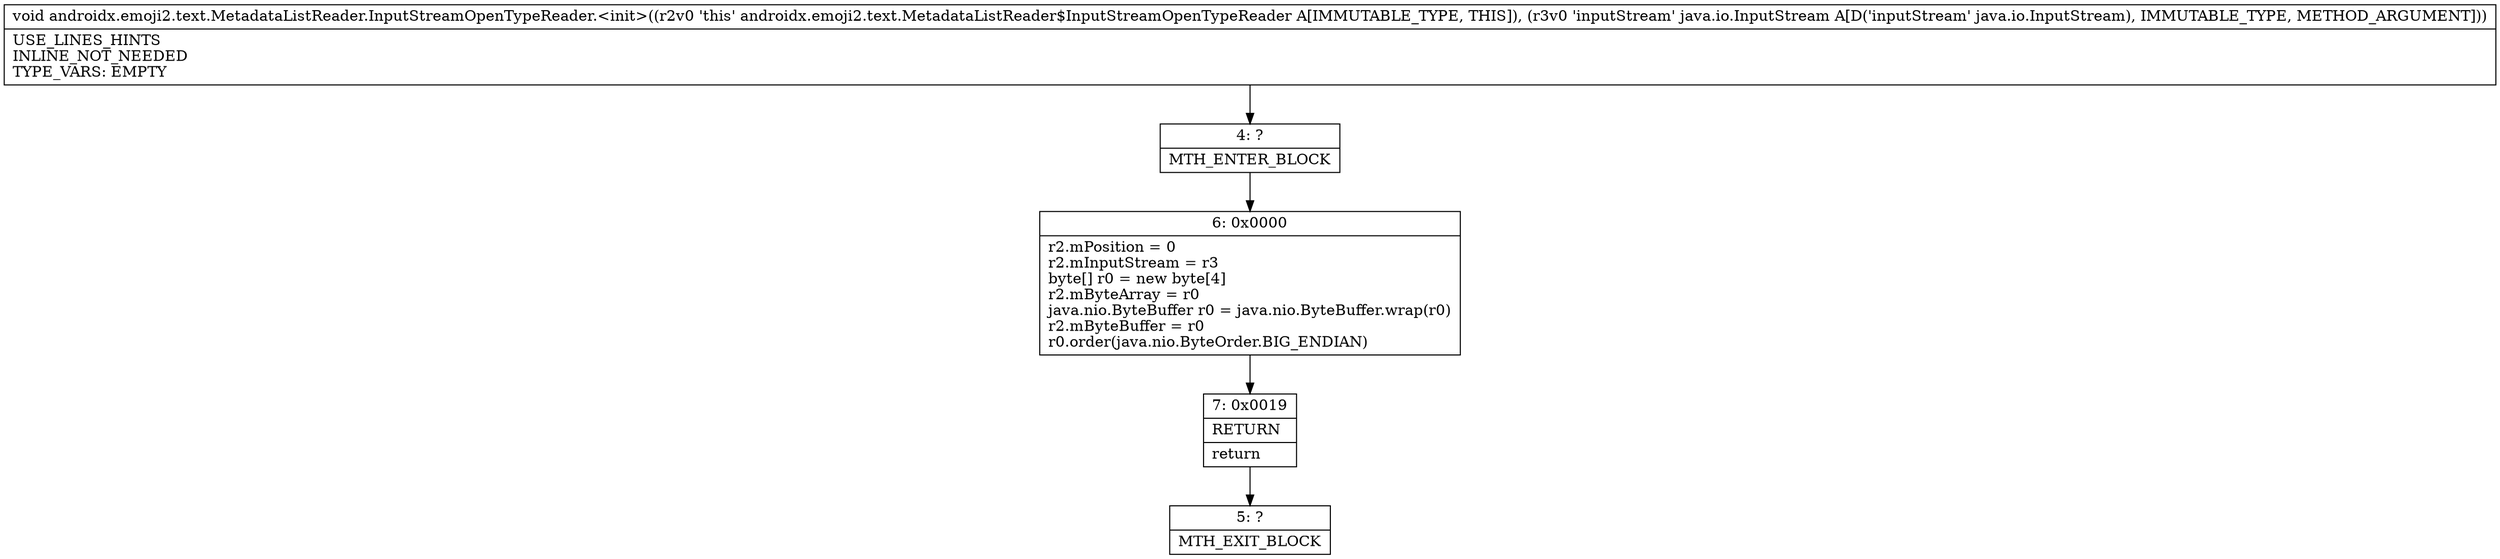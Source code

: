 digraph "CFG forandroidx.emoji2.text.MetadataListReader.InputStreamOpenTypeReader.\<init\>(Ljava\/io\/InputStream;)V" {
Node_4 [shape=record,label="{4\:\ ?|MTH_ENTER_BLOCK\l}"];
Node_6 [shape=record,label="{6\:\ 0x0000|r2.mPosition = 0\lr2.mInputStream = r3\lbyte[] r0 = new byte[4]\lr2.mByteArray = r0\ljava.nio.ByteBuffer r0 = java.nio.ByteBuffer.wrap(r0)\lr2.mByteBuffer = r0\lr0.order(java.nio.ByteOrder.BIG_ENDIAN)\l}"];
Node_7 [shape=record,label="{7\:\ 0x0019|RETURN\l|return\l}"];
Node_5 [shape=record,label="{5\:\ ?|MTH_EXIT_BLOCK\l}"];
MethodNode[shape=record,label="{void androidx.emoji2.text.MetadataListReader.InputStreamOpenTypeReader.\<init\>((r2v0 'this' androidx.emoji2.text.MetadataListReader$InputStreamOpenTypeReader A[IMMUTABLE_TYPE, THIS]), (r3v0 'inputStream' java.io.InputStream A[D('inputStream' java.io.InputStream), IMMUTABLE_TYPE, METHOD_ARGUMENT]))  | USE_LINES_HINTS\lINLINE_NOT_NEEDED\lTYPE_VARS: EMPTY\l}"];
MethodNode -> Node_4;Node_4 -> Node_6;
Node_6 -> Node_7;
Node_7 -> Node_5;
}

